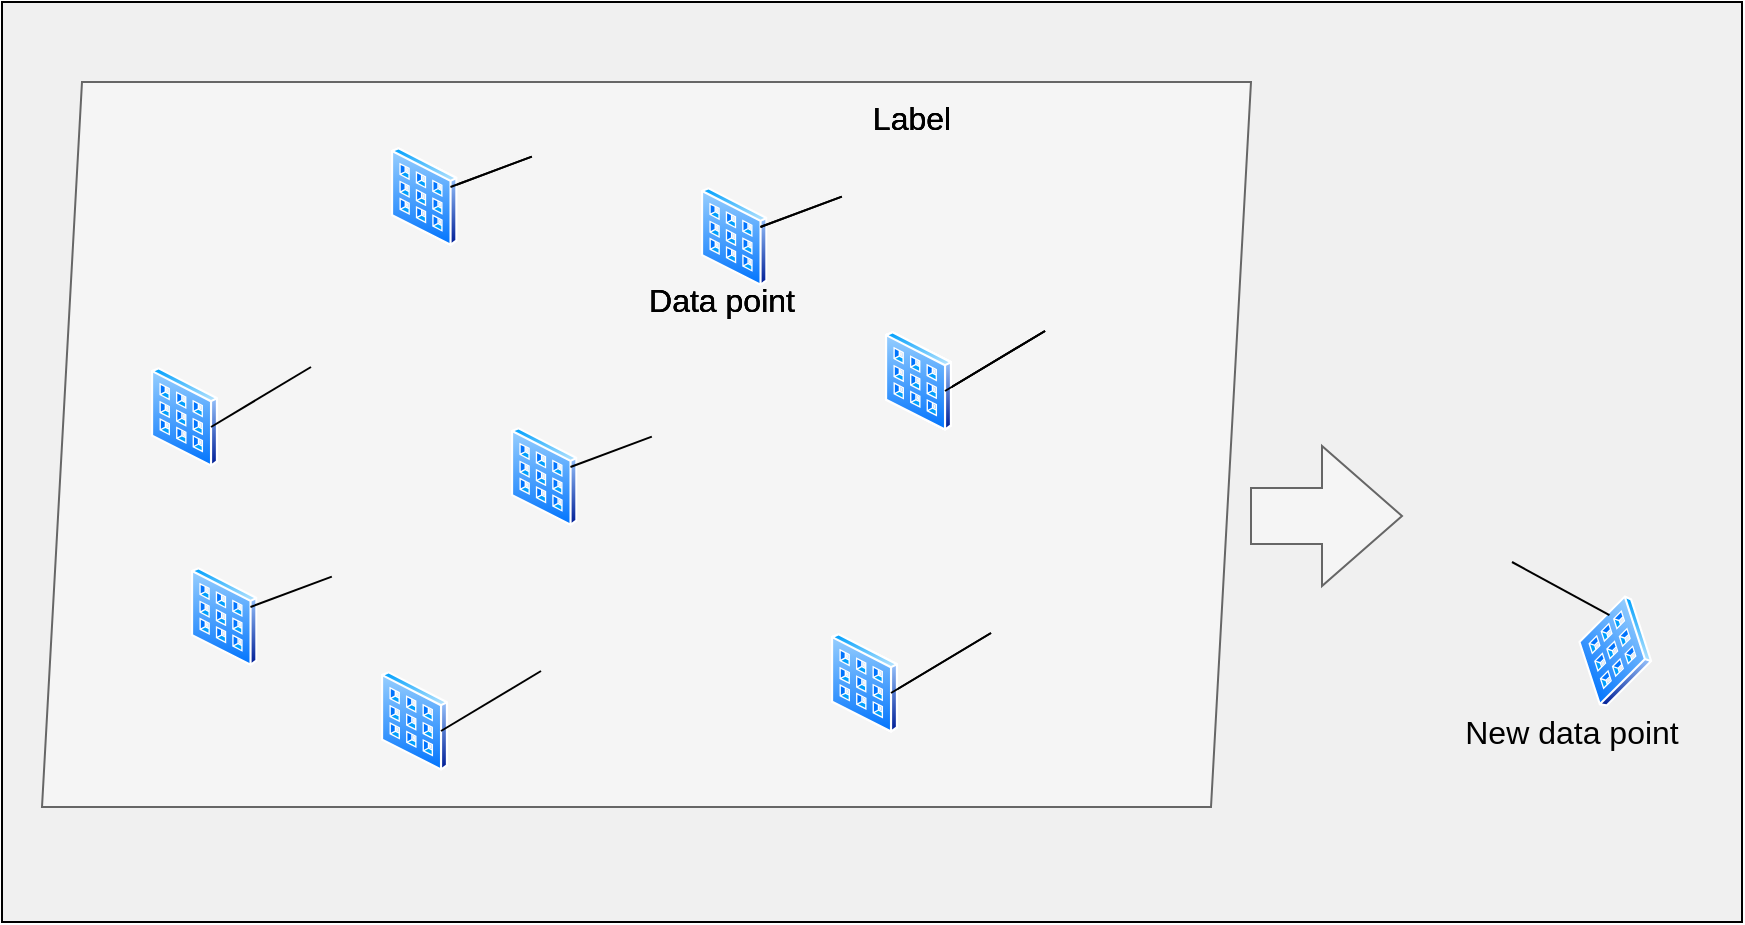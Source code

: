 <mxfile version="20.0.1" type="github">
  <diagram id="aF7s2sprtSHc23R29G0n" name="Page-1">
    <mxGraphModel dx="2059" dy="749" grid="1" gridSize="10" guides="1" tooltips="1" connect="1" arrows="1" fold="1" page="1" pageScale="1" pageWidth="850" pageHeight="1100" math="0" shadow="0">
      <root>
        <mxCell id="0" />
        <mxCell id="1" parent="0" />
        <mxCell id="FdqzSN1PzzM8iArC-SXY-47" value="" style="rounded=0;whiteSpace=wrap;html=1;fontSize=16;fillColor=#F0F0F0;" vertex="1" parent="1">
          <mxGeometry x="-80" y="100" width="870" height="460" as="geometry" />
        </mxCell>
        <mxCell id="FdqzSN1PzzM8iArC-SXY-46" value="" style="html=1;shadow=0;dashed=0;align=center;verticalAlign=middle;shape=mxgraph.arrows2.arrow;dy=0.6;dx=40;notch=0;fontSize=16;fillColor=#f5f5f5;fontColor=#333333;strokeColor=#666666;" vertex="1" parent="1">
          <mxGeometry x="544.5" y="322" width="75.5" height="70" as="geometry" />
        </mxCell>
        <mxCell id="FdqzSN1PzzM8iArC-SXY-129" value="" style="group" vertex="1" connectable="0" parent="1">
          <mxGeometry x="-60" y="140" width="604.5" height="362.5" as="geometry" />
        </mxCell>
        <mxCell id="FdqzSN1PzzM8iArC-SXY-1" value="" style="shape=parallelogram;perimeter=parallelogramPerimeter;whiteSpace=wrap;html=1;fixedSize=1;fillColor=#f5f5f5;fontColor=#333333;strokeColor=#666666;" vertex="1" parent="FdqzSN1PzzM8iArC-SXY-129">
          <mxGeometry width="604.5" height="362.5" as="geometry" />
        </mxCell>
        <mxCell id="FdqzSN1PzzM8iArC-SXY-32" value="" style="group" vertex="1" connectable="0" parent="FdqzSN1PzzM8iArC-SXY-129">
          <mxGeometry x="394.5" y="250.5" width="147" height="94" as="geometry" />
        </mxCell>
        <mxCell id="FdqzSN1PzzM8iArC-SXY-33" value="" style="aspect=fixed;perimeter=ellipsePerimeter;html=1;align=center;shadow=0;dashed=0;spacingTop=3;image;image=img/lib/active_directory/input_output_filter.svg;fontSize=16;" vertex="1" parent="FdqzSN1PzzM8iArC-SXY-32">
          <mxGeometry y="25" width="33.5" height="50" as="geometry" />
        </mxCell>
        <mxCell id="FdqzSN1PzzM8iArC-SXY-34" value="" style="shape=image;html=1;verticalAlign=top;verticalLabelPosition=bottom;labelBackgroundColor=#ffffff;imageAspect=0;aspect=fixed;image=https://cdn2.iconfinder.com/data/icons/crystalproject/Open-Office-Icons/stock_stop-16.png;fontFamily=Helvetica;fontSize=16;fontColor=default;align=center;strokeColor=default;strokeWidth=1;fillColor=default;" vertex="1" parent="FdqzSN1PzzM8iArC-SXY-32">
          <mxGeometry x="48" width="72" height="26" as="geometry" />
        </mxCell>
        <mxCell id="FdqzSN1PzzM8iArC-SXY-35" value="" style="endArrow=none;html=1;rounded=0;fontSize=16;" edge="1" parent="FdqzSN1PzzM8iArC-SXY-32">
          <mxGeometry width="50" height="50" relative="1" as="geometry">
            <mxPoint x="30" y="55" as="sourcePoint" />
            <mxPoint x="80" y="25" as="targetPoint" />
          </mxGeometry>
        </mxCell>
        <mxCell id="FdqzSN1PzzM8iArC-SXY-63" value="" style="group" vertex="1" connectable="0" parent="FdqzSN1PzzM8iArC-SXY-32">
          <mxGeometry x="-220" y="-238" width="367" height="332" as="geometry" />
        </mxCell>
        <mxCell id="FdqzSN1PzzM8iArC-SXY-64" value="" style="aspect=fixed;perimeter=ellipsePerimeter;html=1;align=center;shadow=0;dashed=0;spacingTop=3;image;image=img/lib/active_directory/input_output_filter.svg;fontSize=16;" vertex="1" parent="FdqzSN1PzzM8iArC-SXY-63">
          <mxGeometry y="20" width="33.223" height="49.587" as="geometry" />
        </mxCell>
        <mxCell id="FdqzSN1PzzM8iArC-SXY-65" value="" style="shape=image;html=1;verticalAlign=top;verticalLabelPosition=bottom;labelBackgroundColor=#ffffff;imageAspect=0;aspect=fixed;image=https://cdn4.iconfinder.com/data/icons/essentials-74/24/040_-_Tick-128.png;fontSize=16;" vertex="1" parent="FdqzSN1PzzM8iArC-SXY-63">
          <mxGeometry x="70.413" width="49.587" height="49.587" as="geometry" />
        </mxCell>
        <mxCell id="FdqzSN1PzzM8iArC-SXY-66" value="" style="endArrow=none;html=1;rounded=0;fontSize=16;entryX=0;entryY=0.5;entryDx=0;entryDy=0;" edge="1" parent="FdqzSN1PzzM8iArC-SXY-63" target="FdqzSN1PzzM8iArC-SXY-65">
          <mxGeometry width="50" height="50" relative="1" as="geometry">
            <mxPoint x="29.752" y="40" as="sourcePoint" />
            <mxPoint x="59.504" y="10" as="targetPoint" />
          </mxGeometry>
        </mxCell>
        <mxCell id="FdqzSN1PzzM8iArC-SXY-91" value="" style="group" vertex="1" connectable="0" parent="FdqzSN1PzzM8iArC-SXY-63">
          <mxGeometry x="60" y="140" width="120" height="70" as="geometry" />
        </mxCell>
        <mxCell id="FdqzSN1PzzM8iArC-SXY-92" value="" style="aspect=fixed;perimeter=ellipsePerimeter;html=1;align=center;shadow=0;dashed=0;spacingTop=3;image;image=img/lib/active_directory/input_output_filter.svg;fontSize=16;" vertex="1" parent="FdqzSN1PzzM8iArC-SXY-91">
          <mxGeometry y="20" width="33.223" height="49.587" as="geometry" />
        </mxCell>
        <mxCell id="FdqzSN1PzzM8iArC-SXY-93" value="" style="shape=image;html=1;verticalAlign=top;verticalLabelPosition=bottom;labelBackgroundColor=#ffffff;imageAspect=0;aspect=fixed;image=https://cdn4.iconfinder.com/data/icons/essentials-74/24/040_-_Tick-128.png;fontSize=16;" vertex="1" parent="FdqzSN1PzzM8iArC-SXY-91">
          <mxGeometry x="70.413" width="49.587" height="49.587" as="geometry" />
        </mxCell>
        <mxCell id="FdqzSN1PzzM8iArC-SXY-94" value="" style="endArrow=none;html=1;rounded=0;fontSize=16;entryX=0;entryY=0.5;entryDx=0;entryDy=0;" edge="1" parent="FdqzSN1PzzM8iArC-SXY-91" target="FdqzSN1PzzM8iArC-SXY-93">
          <mxGeometry width="50" height="50" relative="1" as="geometry">
            <mxPoint x="29.752" y="40" as="sourcePoint" />
            <mxPoint x="59.504" y="10" as="targetPoint" />
          </mxGeometry>
        </mxCell>
        <mxCell id="FdqzSN1PzzM8iArC-SXY-95" value="" style="group" vertex="1" connectable="0" parent="FdqzSN1PzzM8iArC-SXY-63">
          <mxGeometry x="247" y="87" width="120" height="75" as="geometry" />
        </mxCell>
        <mxCell id="FdqzSN1PzzM8iArC-SXY-96" value="" style="aspect=fixed;perimeter=ellipsePerimeter;html=1;align=center;shadow=0;dashed=0;spacingTop=3;image;image=img/lib/active_directory/input_output_filter.svg;fontSize=16;" vertex="1" parent="FdqzSN1PzzM8iArC-SXY-95">
          <mxGeometry y="25" width="33.5" height="50" as="geometry" />
        </mxCell>
        <mxCell id="FdqzSN1PzzM8iArC-SXY-97" value="" style="shape=image;html=1;verticalAlign=top;verticalLabelPosition=bottom;labelBackgroundColor=#ffffff;imageAspect=0;aspect=fixed;image=https://cdn2.iconfinder.com/data/icons/crystalproject/Open-Office-Icons/stock_stop-16.png;fontFamily=Helvetica;fontSize=16;fontColor=default;align=center;strokeColor=default;strokeWidth=1;fillColor=default;" vertex="1" parent="FdqzSN1PzzM8iArC-SXY-95">
          <mxGeometry x="48" width="72" height="26" as="geometry" />
        </mxCell>
        <mxCell id="FdqzSN1PzzM8iArC-SXY-98" value="" style="endArrow=none;html=1;rounded=0;fontSize=16;" edge="1" parent="FdqzSN1PzzM8iArC-SXY-95">
          <mxGeometry width="50" height="50" relative="1" as="geometry">
            <mxPoint x="30" y="55" as="sourcePoint" />
            <mxPoint x="80" y="25" as="targetPoint" />
          </mxGeometry>
        </mxCell>
        <mxCell id="FdqzSN1PzzM8iArC-SXY-99" value="" style="group" vertex="1" connectable="0" parent="FdqzSN1PzzM8iArC-SXY-63">
          <mxGeometry x="-5" y="257" width="120" height="75" as="geometry" />
        </mxCell>
        <mxCell id="FdqzSN1PzzM8iArC-SXY-100" value="" style="aspect=fixed;perimeter=ellipsePerimeter;html=1;align=center;shadow=0;dashed=0;spacingTop=3;image;image=img/lib/active_directory/input_output_filter.svg;fontSize=16;" vertex="1" parent="FdqzSN1PzzM8iArC-SXY-99">
          <mxGeometry y="25" width="33.5" height="50" as="geometry" />
        </mxCell>
        <mxCell id="FdqzSN1PzzM8iArC-SXY-101" value="" style="shape=image;html=1;verticalAlign=top;verticalLabelPosition=bottom;labelBackgroundColor=#ffffff;imageAspect=0;aspect=fixed;image=https://cdn2.iconfinder.com/data/icons/crystalproject/Open-Office-Icons/stock_stop-16.png;fontFamily=Helvetica;fontSize=16;fontColor=default;align=center;strokeColor=default;strokeWidth=1;fillColor=default;" vertex="1" parent="FdqzSN1PzzM8iArC-SXY-99">
          <mxGeometry x="48" width="72" height="26" as="geometry" />
        </mxCell>
        <mxCell id="FdqzSN1PzzM8iArC-SXY-102" value="" style="endArrow=none;html=1;rounded=0;fontSize=16;" edge="1" parent="FdqzSN1PzzM8iArC-SXY-99">
          <mxGeometry width="50" height="50" relative="1" as="geometry">
            <mxPoint x="30" y="55" as="sourcePoint" />
            <mxPoint x="80" y="25" as="targetPoint" />
          </mxGeometry>
        </mxCell>
        <mxCell id="FdqzSN1PzzM8iArC-SXY-103" value="" style="group" vertex="1" connectable="0" parent="FdqzSN1PzzM8iArC-SXY-63">
          <mxGeometry x="-100" y="210" width="120" height="70" as="geometry" />
        </mxCell>
        <mxCell id="FdqzSN1PzzM8iArC-SXY-104" value="" style="aspect=fixed;perimeter=ellipsePerimeter;html=1;align=center;shadow=0;dashed=0;spacingTop=3;image;image=img/lib/active_directory/input_output_filter.svg;fontSize=16;" vertex="1" parent="FdqzSN1PzzM8iArC-SXY-103">
          <mxGeometry y="20" width="33.223" height="49.587" as="geometry" />
        </mxCell>
        <mxCell id="FdqzSN1PzzM8iArC-SXY-105" value="" style="shape=image;html=1;verticalAlign=top;verticalLabelPosition=bottom;labelBackgroundColor=#ffffff;imageAspect=0;aspect=fixed;image=https://cdn4.iconfinder.com/data/icons/essentials-74/24/040_-_Tick-128.png;fontSize=16;" vertex="1" parent="FdqzSN1PzzM8iArC-SXY-103">
          <mxGeometry x="70.413" width="49.587" height="49.587" as="geometry" />
        </mxCell>
        <mxCell id="FdqzSN1PzzM8iArC-SXY-106" value="" style="endArrow=none;html=1;rounded=0;fontSize=16;entryX=0;entryY=0.5;entryDx=0;entryDy=0;" edge="1" parent="FdqzSN1PzzM8iArC-SXY-103" target="FdqzSN1PzzM8iArC-SXY-105">
          <mxGeometry width="50" height="50" relative="1" as="geometry">
            <mxPoint x="29.752" y="40" as="sourcePoint" />
            <mxPoint x="59.504" y="10" as="targetPoint" />
          </mxGeometry>
        </mxCell>
        <mxCell id="FdqzSN1PzzM8iArC-SXY-107" value="" style="group" vertex="1" connectable="0" parent="FdqzSN1PzzM8iArC-SXY-63">
          <mxGeometry x="-120" y="105" width="120" height="75" as="geometry" />
        </mxCell>
        <mxCell id="FdqzSN1PzzM8iArC-SXY-108" value="" style="aspect=fixed;perimeter=ellipsePerimeter;html=1;align=center;shadow=0;dashed=0;spacingTop=3;image;image=img/lib/active_directory/input_output_filter.svg;fontSize=16;" vertex="1" parent="FdqzSN1PzzM8iArC-SXY-107">
          <mxGeometry y="25" width="33.5" height="50" as="geometry" />
        </mxCell>
        <mxCell id="FdqzSN1PzzM8iArC-SXY-109" value="" style="shape=image;html=1;verticalAlign=top;verticalLabelPosition=bottom;labelBackgroundColor=#ffffff;imageAspect=0;aspect=fixed;image=https://cdn2.iconfinder.com/data/icons/crystalproject/Open-Office-Icons/stock_stop-16.png;fontFamily=Helvetica;fontSize=16;fontColor=default;align=center;strokeColor=default;strokeWidth=1;fillColor=default;" vertex="1" parent="FdqzSN1PzzM8iArC-SXY-107">
          <mxGeometry x="48" width="72" height="26" as="geometry" />
        </mxCell>
        <mxCell id="FdqzSN1PzzM8iArC-SXY-110" value="" style="endArrow=none;html=1;rounded=0;fontSize=16;" edge="1" parent="FdqzSN1PzzM8iArC-SXY-107">
          <mxGeometry width="50" height="50" relative="1" as="geometry">
            <mxPoint x="30" y="55" as="sourcePoint" />
            <mxPoint x="80" y="25" as="targetPoint" />
          </mxGeometry>
        </mxCell>
        <mxCell id="FdqzSN1PzzM8iArC-SXY-111" value="" style="group" vertex="1" connectable="0" parent="FdqzSN1PzzM8iArC-SXY-63">
          <mxGeometry x="220" y="238" width="147" height="75" as="geometry" />
        </mxCell>
        <mxCell id="FdqzSN1PzzM8iArC-SXY-112" value="" style="aspect=fixed;perimeter=ellipsePerimeter;html=1;align=center;shadow=0;dashed=0;spacingTop=3;image;image=img/lib/active_directory/input_output_filter.svg;fontSize=16;" vertex="1" parent="FdqzSN1PzzM8iArC-SXY-111">
          <mxGeometry y="25" width="33.5" height="50" as="geometry" />
        </mxCell>
        <mxCell id="FdqzSN1PzzM8iArC-SXY-113" value="" style="shape=image;html=1;verticalAlign=top;verticalLabelPosition=bottom;labelBackgroundColor=#ffffff;imageAspect=0;aspect=fixed;image=https://cdn2.iconfinder.com/data/icons/crystalproject/Open-Office-Icons/stock_stop-16.png;fontFamily=Helvetica;fontSize=16;fontColor=default;align=center;strokeColor=default;strokeWidth=1;fillColor=default;" vertex="1" parent="FdqzSN1PzzM8iArC-SXY-111">
          <mxGeometry x="48" width="72" height="26" as="geometry" />
        </mxCell>
        <mxCell id="FdqzSN1PzzM8iArC-SXY-114" value="" style="endArrow=none;html=1;rounded=0;fontSize=16;" edge="1" parent="FdqzSN1PzzM8iArC-SXY-111">
          <mxGeometry width="50" height="50" relative="1" as="geometry">
            <mxPoint x="30" y="55" as="sourcePoint" />
            <mxPoint x="80" y="25" as="targetPoint" />
          </mxGeometry>
        </mxCell>
        <mxCell id="FdqzSN1PzzM8iArC-SXY-115" value="" style="group" vertex="1" connectable="0" parent="FdqzSN1PzzM8iArC-SXY-111">
          <mxGeometry x="-220" y="-238" width="120" height="70" as="geometry" />
        </mxCell>
        <mxCell id="FdqzSN1PzzM8iArC-SXY-116" value="" style="aspect=fixed;perimeter=ellipsePerimeter;html=1;align=center;shadow=0;dashed=0;spacingTop=3;image;image=img/lib/active_directory/input_output_filter.svg;fontSize=16;" vertex="1" parent="FdqzSN1PzzM8iArC-SXY-115">
          <mxGeometry y="20" width="33.223" height="49.587" as="geometry" />
        </mxCell>
        <mxCell id="FdqzSN1PzzM8iArC-SXY-117" value="" style="shape=image;html=1;verticalAlign=top;verticalLabelPosition=bottom;labelBackgroundColor=#ffffff;imageAspect=0;aspect=fixed;image=https://cdn4.iconfinder.com/data/icons/essentials-74/24/040_-_Tick-128.png;fontSize=16;" vertex="1" parent="FdqzSN1PzzM8iArC-SXY-115">
          <mxGeometry x="70.413" width="49.587" height="49.587" as="geometry" />
        </mxCell>
        <mxCell id="FdqzSN1PzzM8iArC-SXY-118" value="" style="endArrow=none;html=1;rounded=0;fontSize=16;entryX=0;entryY=0.5;entryDx=0;entryDy=0;" edge="1" parent="FdqzSN1PzzM8iArC-SXY-115" target="FdqzSN1PzzM8iArC-SXY-117">
          <mxGeometry width="50" height="50" relative="1" as="geometry">
            <mxPoint x="29.752" y="40" as="sourcePoint" />
            <mxPoint x="59.504" y="10" as="targetPoint" />
          </mxGeometry>
        </mxCell>
        <mxCell id="FdqzSN1PzzM8iArC-SXY-119" value="Data point" style="text;html=1;strokeColor=none;fillColor=none;align=center;verticalAlign=middle;whiteSpace=wrap;rounded=0;fontSize=16;" vertex="1" parent="FdqzSN1PzzM8iArC-SXY-111">
          <mxGeometry x="-100" y="-157" width="90" height="30" as="geometry" />
        </mxCell>
        <mxCell id="FdqzSN1PzzM8iArC-SXY-120" value="" style="group" vertex="1" connectable="0" parent="FdqzSN1PzzM8iArC-SXY-111">
          <mxGeometry x="-65" y="-218" width="120" height="70" as="geometry" />
        </mxCell>
        <mxCell id="FdqzSN1PzzM8iArC-SXY-121" value="" style="aspect=fixed;perimeter=ellipsePerimeter;html=1;align=center;shadow=0;dashed=0;spacingTop=3;image;image=img/lib/active_directory/input_output_filter.svg;fontSize=16;" vertex="1" parent="FdqzSN1PzzM8iArC-SXY-120">
          <mxGeometry y="20" width="33.223" height="49.587" as="geometry" />
        </mxCell>
        <mxCell id="FdqzSN1PzzM8iArC-SXY-122" value="" style="shape=image;html=1;verticalAlign=top;verticalLabelPosition=bottom;labelBackgroundColor=#ffffff;imageAspect=0;aspect=fixed;image=https://cdn4.iconfinder.com/data/icons/essentials-74/24/040_-_Tick-128.png;fontSize=16;" vertex="1" parent="FdqzSN1PzzM8iArC-SXY-120">
          <mxGeometry x="70.413" width="49.587" height="49.587" as="geometry" />
        </mxCell>
        <mxCell id="FdqzSN1PzzM8iArC-SXY-123" value="" style="endArrow=none;html=1;rounded=0;fontSize=16;entryX=0;entryY=0.5;entryDx=0;entryDy=0;" edge="1" parent="FdqzSN1PzzM8iArC-SXY-120" target="FdqzSN1PzzM8iArC-SXY-122">
          <mxGeometry width="50" height="50" relative="1" as="geometry">
            <mxPoint x="29.752" y="40" as="sourcePoint" />
            <mxPoint x="59.504" y="10" as="targetPoint" />
          </mxGeometry>
        </mxCell>
        <mxCell id="FdqzSN1PzzM8iArC-SXY-124" value="Label" style="text;html=1;strokeColor=none;fillColor=none;align=center;verticalAlign=middle;whiteSpace=wrap;rounded=0;fontSize=16;" vertex="1" parent="FdqzSN1PzzM8iArC-SXY-111">
          <mxGeometry x="10" y="-248" width="60" height="30" as="geometry" />
        </mxCell>
        <mxCell id="FdqzSN1PzzM8iArC-SXY-125" value="" style="group" vertex="1" connectable="0" parent="FdqzSN1PzzM8iArC-SXY-111">
          <mxGeometry x="27" y="-151" width="120" height="75" as="geometry" />
        </mxCell>
        <mxCell id="FdqzSN1PzzM8iArC-SXY-126" value="" style="aspect=fixed;perimeter=ellipsePerimeter;html=1;align=center;shadow=0;dashed=0;spacingTop=3;image;image=img/lib/active_directory/input_output_filter.svg;fontSize=16;" vertex="1" parent="FdqzSN1PzzM8iArC-SXY-125">
          <mxGeometry y="25" width="33.5" height="50" as="geometry" />
        </mxCell>
        <mxCell id="FdqzSN1PzzM8iArC-SXY-127" value="" style="shape=image;html=1;verticalAlign=top;verticalLabelPosition=bottom;labelBackgroundColor=#ffffff;imageAspect=0;aspect=fixed;image=https://cdn2.iconfinder.com/data/icons/crystalproject/Open-Office-Icons/stock_stop-16.png;fontFamily=Helvetica;fontSize=16;fontColor=default;align=center;strokeColor=default;strokeWidth=1;fillColor=default;" vertex="1" parent="FdqzSN1PzzM8iArC-SXY-125">
          <mxGeometry x="48" width="72" height="26" as="geometry" />
        </mxCell>
        <mxCell id="FdqzSN1PzzM8iArC-SXY-128" value="" style="endArrow=none;html=1;rounded=0;fontSize=16;" edge="1" parent="FdqzSN1PzzM8iArC-SXY-125">
          <mxGeometry width="50" height="50" relative="1" as="geometry">
            <mxPoint x="30" y="55" as="sourcePoint" />
            <mxPoint x="80" y="25" as="targetPoint" />
          </mxGeometry>
        </mxCell>
        <mxCell id="FdqzSN1PzzM8iArC-SXY-67" value="Data point" style="text;html=1;strokeColor=none;fillColor=none;align=center;verticalAlign=middle;whiteSpace=wrap;rounded=0;fontSize=16;" vertex="1" parent="FdqzSN1PzzM8iArC-SXY-32">
          <mxGeometry x="-100" y="-157" width="90" height="30" as="geometry" />
        </mxCell>
        <mxCell id="FdqzSN1PzzM8iArC-SXY-68" value="" style="group" vertex="1" connectable="0" parent="FdqzSN1PzzM8iArC-SXY-32">
          <mxGeometry x="-65" y="-218" width="120" height="70" as="geometry" />
        </mxCell>
        <mxCell id="FdqzSN1PzzM8iArC-SXY-70" value="" style="shape=image;html=1;verticalAlign=top;verticalLabelPosition=bottom;labelBackgroundColor=#ffffff;imageAspect=0;aspect=fixed;image=https://cdn4.iconfinder.com/data/icons/essentials-74/24/040_-_Tick-128.png;fontSize=16;" vertex="1" parent="FdqzSN1PzzM8iArC-SXY-68">
          <mxGeometry x="70.413" width="49.587" height="49.587" as="geometry" />
        </mxCell>
        <mxCell id="FdqzSN1PzzM8iArC-SXY-71" value="" style="endArrow=none;html=1;rounded=0;fontSize=16;entryX=0;entryY=0.5;entryDx=0;entryDy=0;" edge="1" parent="FdqzSN1PzzM8iArC-SXY-68" target="FdqzSN1PzzM8iArC-SXY-70">
          <mxGeometry width="50" height="50" relative="1" as="geometry">
            <mxPoint x="29.752" y="40" as="sourcePoint" />
            <mxPoint x="59.504" y="10" as="targetPoint" />
          </mxGeometry>
        </mxCell>
        <mxCell id="FdqzSN1PzzM8iArC-SXY-72" value="Label" style="text;html=1;strokeColor=none;fillColor=none;align=center;verticalAlign=middle;whiteSpace=wrap;rounded=0;fontSize=16;" vertex="1" parent="FdqzSN1PzzM8iArC-SXY-32">
          <mxGeometry x="10" y="-248" width="60" height="30" as="geometry" />
        </mxCell>
        <mxCell id="FdqzSN1PzzM8iArC-SXY-73" value="" style="group" vertex="1" connectable="0" parent="FdqzSN1PzzM8iArC-SXY-32">
          <mxGeometry x="27" y="-151" width="120" height="75" as="geometry" />
        </mxCell>
        <mxCell id="FdqzSN1PzzM8iArC-SXY-74" value="" style="aspect=fixed;perimeter=ellipsePerimeter;html=1;align=center;shadow=0;dashed=0;spacingTop=3;image;image=img/lib/active_directory/input_output_filter.svg;fontSize=16;" vertex="1" parent="FdqzSN1PzzM8iArC-SXY-73">
          <mxGeometry y="25" width="33.5" height="50" as="geometry" />
        </mxCell>
        <mxCell id="FdqzSN1PzzM8iArC-SXY-75" value="" style="shape=image;html=1;verticalAlign=top;verticalLabelPosition=bottom;labelBackgroundColor=#ffffff;imageAspect=0;aspect=fixed;image=https://cdn2.iconfinder.com/data/icons/crystalproject/Open-Office-Icons/stock_stop-16.png;fontFamily=Helvetica;fontSize=16;fontColor=default;align=center;strokeColor=default;strokeWidth=1;fillColor=default;" vertex="1" parent="FdqzSN1PzzM8iArC-SXY-73">
          <mxGeometry x="48" width="72" height="26" as="geometry" />
        </mxCell>
        <mxCell id="FdqzSN1PzzM8iArC-SXY-76" value="" style="endArrow=none;html=1;rounded=0;fontSize=16;" edge="1" parent="FdqzSN1PzzM8iArC-SXY-73">
          <mxGeometry width="50" height="50" relative="1" as="geometry">
            <mxPoint x="30" y="55" as="sourcePoint" />
            <mxPoint x="80" y="25" as="targetPoint" />
          </mxGeometry>
        </mxCell>
        <mxCell id="FdqzSN1PzzM8iArC-SXY-44" value="Data point" style="text;html=1;strokeColor=none;fillColor=none;align=center;verticalAlign=middle;whiteSpace=wrap;rounded=0;fontSize=16;" vertex="1" parent="FdqzSN1PzzM8iArC-SXY-129">
          <mxGeometry x="294.5" y="93.5" width="90" height="30" as="geometry" />
        </mxCell>
        <mxCell id="FdqzSN1PzzM8iArC-SXY-45" value="Label" style="text;html=1;strokeColor=none;fillColor=none;align=center;verticalAlign=middle;whiteSpace=wrap;rounded=0;fontSize=16;" vertex="1" parent="FdqzSN1PzzM8iArC-SXY-129">
          <mxGeometry x="404.5" y="2.5" width="60" height="30" as="geometry" />
        </mxCell>
        <mxCell id="FdqzSN1PzzM8iArC-SXY-69" value="&lt;span style=&quot;color: rgba(0, 0, 0, 0); font-family: monospace; font-size: 0px; text-align: start; background-color: rgb(248, 249, 250);&quot;&gt;%3CmxGraphModel%3E%3Croot%3E%3CmxCell%20id%3D%220%22%2F%3E%3CmxCell%20id%3D%221%22%20parent%3D%220%22%2F%3E%3CmxCell%20id%3D%222%22%20value%3D%22%22%20style%3D%22group%22%20vertex%3D%221%22%20connectable%3D%220%22%20parent%3D%221%22%3E%3CmxGeometry%20x%3D%22365%22%20y%3D%22377%22%20width%3D%22120%22%20height%3D%2275%22%20as%3D%22geometry%22%2F%3E%3C%2FmxCell%3E%3CmxCell%20id%3D%223%22%20value%3D%22%22%20style%3D%22aspect%3Dfixed%3Bperimeter%3DellipsePerimeter%3Bhtml%3D1%3Balign%3Dcenter%3Bshadow%3D0%3Bdashed%3D0%3BspacingTop%3D3%3Bimage%3Bimage%3Dimg%2Flib%2Factive_directory%2Finput_output_filter.svg%3BfontSize%3D16%3B%22%20vertex%3D%221%22%20parent%3D%222%22%3E%3CmxGeometry%20y%3D%2225%22%20width%3D%2233.5%22%20height%3D%2250%22%20as%3D%22geometry%22%2F%3E%3C%2FmxCell%3E%3CmxCell%20id%3D%224%22%20value%3D%22%22%20style%3D%22shape%3Dimage%3Bhtml%3D1%3BverticalAlign%3Dtop%3BverticalLabelPosition%3Dbottom%3BlabelBackgroundColor%3D%23ffffff%3BimageAspect%3D0%3Baspect%3Dfixed%3Bimage%3Dhttps%3A%2F%2Fcdn2.iconfinder.com%2Fdata%2Ficons%2Fcrystalproject%2FOpen-Office-Icons%2Fstock_stop-16.png%3BfontFamily%3DHelvetica%3BfontSize%3D16%3BfontColor%3Ddefault%3Balign%3Dcenter%3BstrokeColor%3Ddefault%3BstrokeWidth%3D1%3BfillColor%3Ddefault%3B%22%20vertex%3D%221%22%20parent%3D%222%22%3E%3CmxGeometry%20x%3D%2248%22%20width%3D%2272%22%20height%3D%2226%22%20as%3D%22geometry%22%2F%3E%3C%2FmxCell%3E%3CmxCell%20id%3D%225%22%20value%3D%22%22%20style%3D%22endArrow%3Dnone%3Bhtml%3D1%3Brounded%3D0%3BfontSize%3D16%3B%22%20edge%3D%221%22%20parent%3D%222%22%3E%3CmxGeometry%20width%3D%2250%22%20height%3D%2250%22%20relative%3D%221%22%20as%3D%22geometry%22%3E%3CmxPoint%20x%3D%2230%22%20y%3D%2255%22%20as%3D%22sourcePoint%22%2F%3E%3CmxPoint%20x%3D%2280%22%20y%3D%2225%22%20as%3D%22targetPoint%22%2F%3E%3C%2FmxGeometry%3E%3C%2FmxCell%3E%3C%2Froot%3E%3C%2FmxGraphModel%3E&lt;/span&gt;&lt;span style=&quot;color: rgba(0, 0, 0, 0); font-family: monospace; font-size: 0px; text-align: start; background-color: rgb(248, 249, 250);&quot;&gt;%3CmxGraphModel%3E%3Croot%3E%3CmxCell%20id%3D%220%22%2F%3E%3CmxCell%20id%3D%221%22%20parent%3D%220%22%2F%3E%3CmxCell%20id%3D%222%22%20value%3D%22%22%20style%3D%22group%22%20vertex%3D%221%22%20connectable%3D%220%22%20parent%3D%221%22%3E%3CmxGeometry%20x%3D%22365%22%20y%3D%22377%22%20width%3D%22120%22%20height%3D%2275%22%20as%3D%22geometry%22%2F%3E%3C%2FmxCell%3E%3CmxCell%20id%3D%223%22%20value%3D%22%22%20style%3D%22aspect%3Dfixed%3Bperimeter%3DellipsePerimeter%3Bhtml%3D1%3Balign%3Dcenter%3Bshadow%3D0%3Bdashed%3D0%3BspacingTop%3D3%3Bimage%3Bimage%3Dimg%2Flib%2Factive_directory%2Finput_output_filter.svg%3BfontSize%3D16%3B%22%20vertex%3D%221%22%20parent%3D%222%22%3E%3CmxGeometry%20y%3D%2225%22%20width%3D%2233.5%22%20height%3D%2250%22%20as%3D%22geometry%22%2F%3E%3C%2FmxCell%3E%3CmxCell%20id%3D%224%22%20value%3D%22%22%20style%3D%22shape%3Dimage%3Bhtml%3D1%3BverticalAlign%3Dtop%3BverticalLabelPosition%3Dbottom%3BlabelBackgroundColor%3D%23ffffff%3BimageAspect%3D0%3Baspect%3Dfixed%3Bimage%3Dhttps%3A%2F%2Fcdn2.iconfinder.com%2Fdata%2Ficons%2Fcrystalproject%2FOpen-Office-Icons%2Fstock_stop-16.png%3BfontFamily%3DHelvetica%3BfontSize%3D16%3BfontColor%3Ddefault%3Balign%3Dcenter%3BstrokeColor%3Ddefault%3BstrokeWidth%3D1%3BfillColor%3Ddefault%3B%22%20vertex%3D%221%22%20parent%3D%222%22%3E%3CmxGeometry%20x%3D%2248%22%20width%3D%2272%22%20height%3D%2226%22%20as%3D%22geometry%22%2F%3E%3C%2FmxCell%3E%3CmxCell%20id%3D%225%22%20value%3D%22%22%20style%3D%22endArrow%3Dnone%3Bhtml%3D1%3Brounded%3D0%3BfontSize%3D16%3B%22%20edge%3D%221%22%20parent%3D%222%22%3E%3CmxGeometry%20width%3D%2250%22%20height%3D%2250%22%20relative%3D%221%22%20as%3D%22geometry%22%3E%3CmxPoint%20x%3D%2230%22%20y%3D%2255%22%20as%3D%22sourcePoint%22%2F%3E%3CmxPoint%20x%3D%2280%22%20y%3D%2225%22%20as%3D%22targetPoint%22%2F%3E%3C%2FmxGeometry%3E%3C%2FmxCell%3E%3C%2Froot%3E%3C%2FmxGraphModel%3E&lt;/span&gt;" style="aspect=fixed;perimeter=ellipsePerimeter;html=1;align=center;shadow=0;dashed=0;spacingTop=3;image;image=img/lib/active_directory/input_output_filter.svg;fontSize=16;rotation=45;" vertex="1" parent="1">
          <mxGeometry x="710" y="400" width="33.223" height="49.587" as="geometry" />
        </mxCell>
        <mxCell id="FdqzSN1PzzM8iArC-SXY-130" value="" style="shape=image;html=1;verticalAlign=top;verticalLabelPosition=bottom;labelBackgroundColor=#ffffff;imageAspect=0;aspect=fixed;image=https://cdn4.iconfinder.com/data/icons/aiga-symbol-signs/444/aiga_information-128.png;fontSize=16;fillColor=#F0F0F0;" vertex="1" parent="1">
          <mxGeometry x="650" y="330" width="50" height="50" as="geometry" />
        </mxCell>
        <mxCell id="FdqzSN1PzzM8iArC-SXY-131" value="" style="endArrow=none;html=1;rounded=0;fontSize=16;exitX=0;exitY=0.25;exitDx=0;exitDy=0;entryX=0.5;entryY=1;entryDx=0;entryDy=0;" edge="1" parent="1" source="FdqzSN1PzzM8iArC-SXY-69" target="FdqzSN1PzzM8iArC-SXY-130">
          <mxGeometry width="50" height="50" relative="1" as="geometry">
            <mxPoint x="743.22" y="410" as="sourcePoint" />
            <mxPoint x="663.22" y="380" as="targetPoint" />
          </mxGeometry>
        </mxCell>
        <mxCell id="FdqzSN1PzzM8iArC-SXY-132" value="New data point" style="text;html=1;strokeColor=none;fillColor=none;align=center;verticalAlign=middle;whiteSpace=wrap;rounded=0;fontSize=16;" vertex="1" parent="1">
          <mxGeometry x="650" y="449.59" width="110" height="30" as="geometry" />
        </mxCell>
      </root>
    </mxGraphModel>
  </diagram>
</mxfile>
